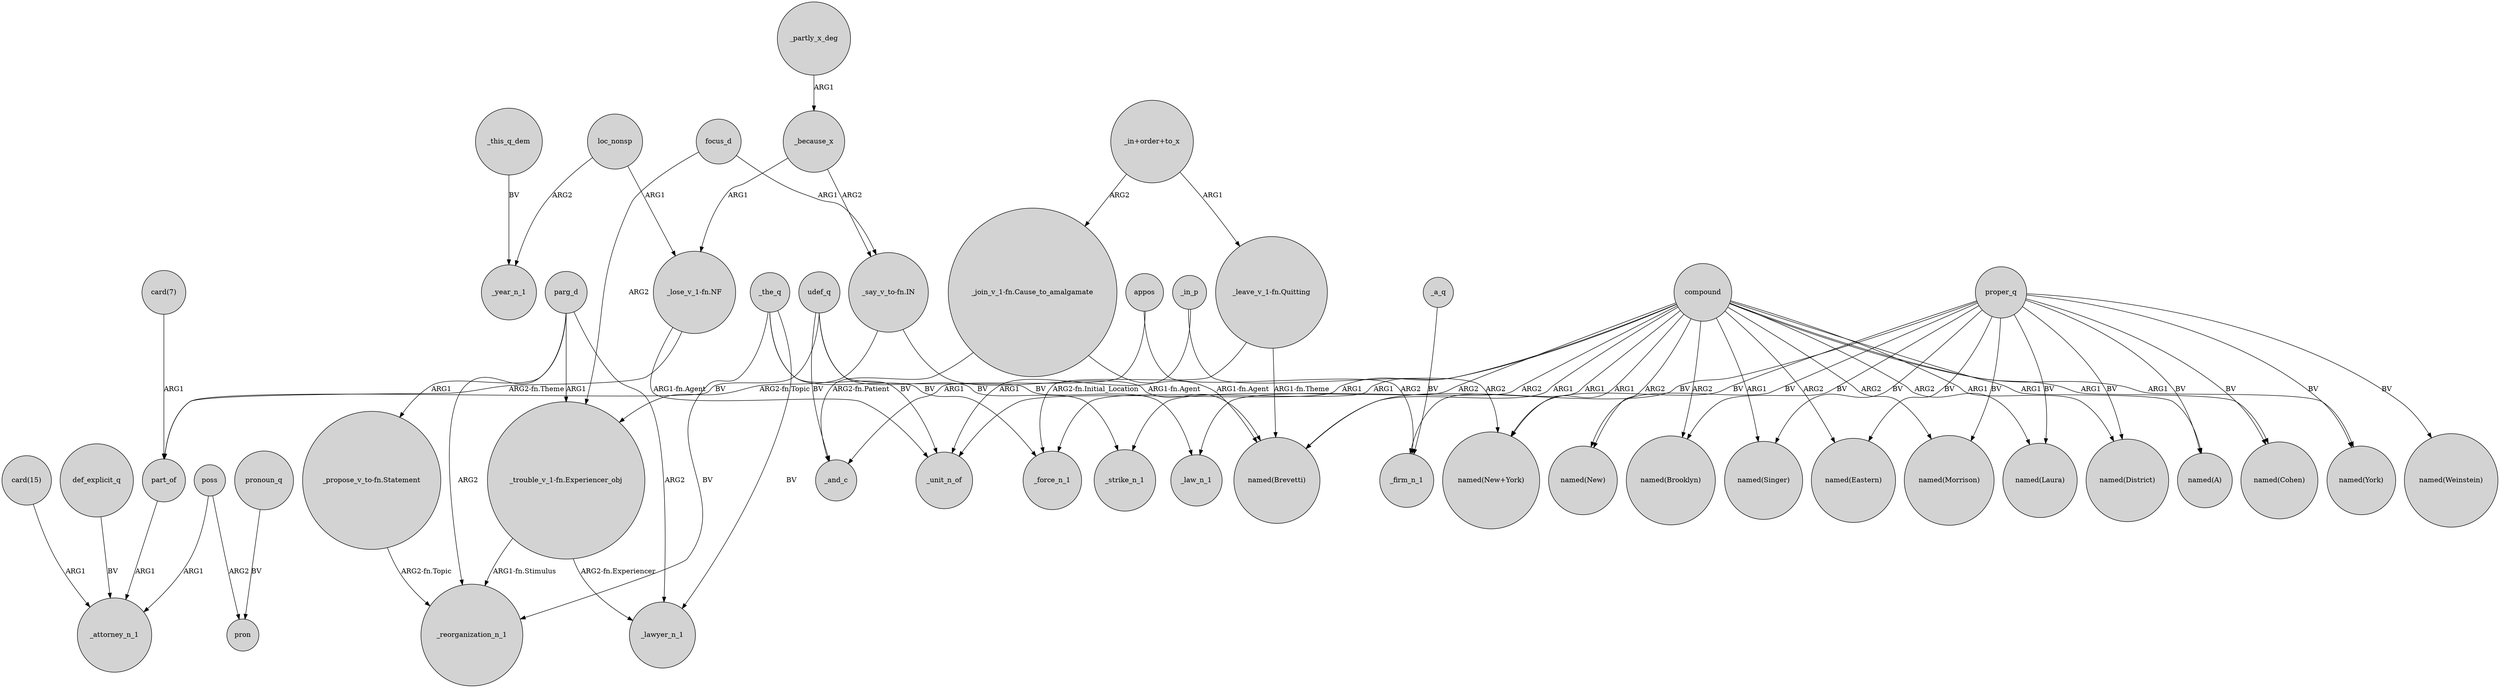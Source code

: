digraph {
	node [shape=circle style=filled]
	poss -> _attorney_n_1 [label=ARG1]
	_in_p -> "named(New+York)" [label=ARG2]
	udef_q -> part_of [label=BV]
	def_explicit_q -> _attorney_n_1 [label=BV]
	focus_d -> "_trouble_v_1-fn.Experiencer_obj" [label=ARG2]
	poss -> pron [label=ARG2]
	_the_q -> _lawyer_n_1 [label=BV]
	_the_q -> _reorganization_n_1 [label=BV]
	"_trouble_v_1-fn.Experiencer_obj" -> _lawyer_n_1 [label="ARG2-fn.Experiencer"]
	proper_q -> "named(A)" [label=BV]
	udef_q -> _strike_n_1 [label=BV]
	compound -> _unit_n_of [label=ARG1]
	"_trouble_v_1-fn.Experiencer_obj" -> _reorganization_n_1 [label="ARG1-fn.Stimulus"]
	"_lose_v_1-fn.NF" -> _unit_n_of [label="ARG1-fn.Agent"]
	compound -> _force_n_1 [label=ARG1]
	_this_q_dem -> _year_n_1 [label=BV]
	"_in+order+to_x" -> "_leave_v_1-fn.Quitting" [label=ARG1]
	appos -> _and_c [label=ARG1]
	proper_q -> "named(New)" [label=BV]
	compound -> "named(Brooklyn)" [label=ARG2]
	proper_q -> "named(New+York)" [label=BV]
	loc_nonsp -> "_lose_v_1-fn.NF" [label=ARG1]
	_a_q -> _firm_n_1 [label=BV]
	parg_d -> _lawyer_n_1 [label=ARG2]
	"card(7)" -> part_of [label=ARG1]
	compound -> "named(Eastern)" [label=ARG2]
	compound -> "named(Singer)" [label=ARG1]
	proper_q -> "named(Brevetti)" [label=BV]
	_because_x -> "_lose_v_1-fn.NF" [label=ARG1]
	parg_d -> "_propose_v_to-fn.Statement" [label=ARG1]
	udef_q -> _law_n_1 [label=BV]
	compound -> "named(A)" [label=ARG1]
	"_say_v_to-fn.IN" -> "named(Brevetti)" [label="ARG1-fn.Agent"]
	parg_d -> _reorganization_n_1 [label=ARG2]
	compound -> "named(District)" [label=ARG1]
	proper_q -> "named(Eastern)" [label=BV]
	_in_p -> _unit_n_of [label=ARG1]
	"card(15)" -> _attorney_n_1 [label=ARG1]
	compound -> "named(Cohen)" [label=ARG1]
	"_propose_v_to-fn.Statement" -> _reorganization_n_1 [label="ARG2-fn.Topic"]
	"_join_v_1-fn.Cause_to_amalgamate" -> _and_c [label="ARG2-fn.Patient"]
	"_lose_v_1-fn.NF" -> part_of [label="ARG2-fn.Theme"]
	pronoun_q -> pron [label=BV]
	proper_q -> "named(Laura)" [label=BV]
	appos -> _firm_n_1 [label=ARG2]
	compound -> "named(York)" [label=ARG1]
	proper_q -> "named(Cohen)" [label=BV]
	proper_q -> "named(District)" [label=BV]
	proper_q -> "named(Weinstein)" [label=BV]
	"_say_v_to-fn.IN" -> "_trouble_v_1-fn.Experiencer_obj" [label="ARG2-fn.Topic"]
	parg_d -> "_trouble_v_1-fn.Experiencer_obj" [label=ARG1]
	compound -> "named(New+York)" [label=ARG1]
	loc_nonsp -> _year_n_1 [label=ARG2]
	compound -> "named(Brevetti)" [label=ARG1]
	"_leave_v_1-fn.Quitting" -> _force_n_1 [label="ARG2-fn.Initial_Location"]
	compound -> "named(Morrison)" [label=ARG2]
	compound -> _strike_n_1 [label=ARG2]
	compound -> _firm_n_1 [label=ARG1]
	compound -> "named(New)" [label=ARG2]
	"_leave_v_1-fn.Quitting" -> "named(Brevetti)" [label="ARG1-fn.Theme"]
	part_of -> _attorney_n_1 [label=ARG1]
	"_in+order+to_x" -> "_join_v_1-fn.Cause_to_amalgamate" [label=ARG2]
	compound -> _law_n_1 [label=ARG2]
	_partly_x_deg -> _because_x [label=ARG1]
	"_join_v_1-fn.Cause_to_amalgamate" -> "named(Brevetti)" [label="ARG1-fn.Agent"]
	_the_q -> _force_n_1 [label=BV]
	_because_x -> "_say_v_to-fn.IN" [label=ARG2]
	proper_q -> "named(York)" [label=BV]
	udef_q -> _and_c [label=BV]
	proper_q -> "named(Singer)" [label=BV]
	_the_q -> _unit_n_of [label=BV]
	compound -> "named(Laura)" [label=ARG2]
	proper_q -> "named(Morrison)" [label=BV]
	focus_d -> "_say_v_to-fn.IN" [label=ARG1]
	proper_q -> "named(Brooklyn)" [label=BV]
}
